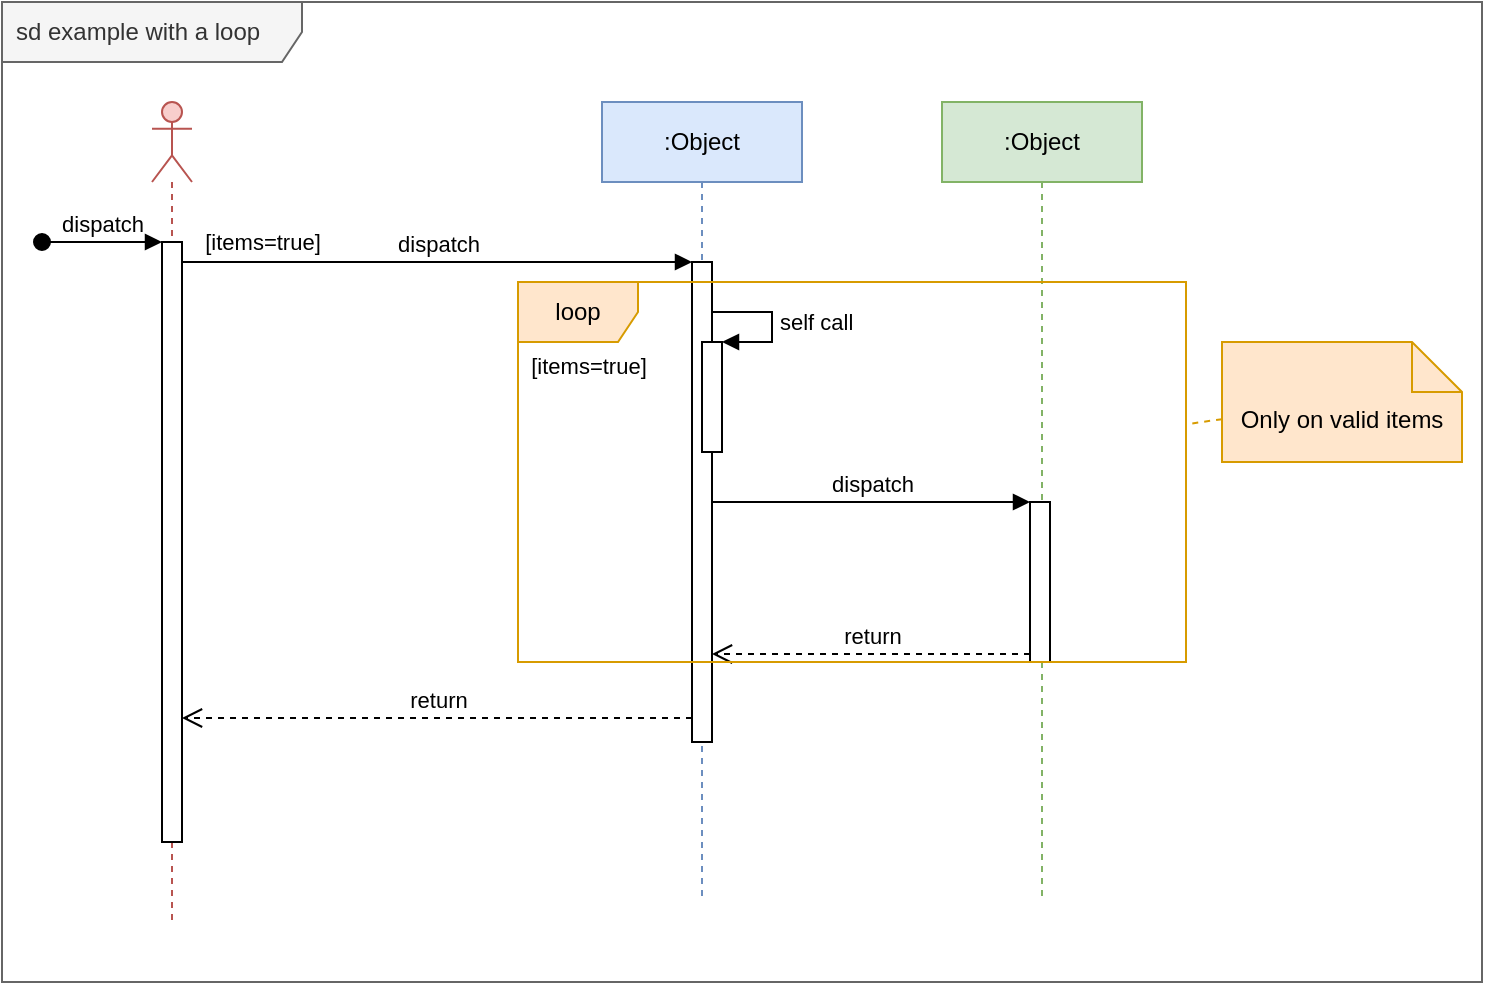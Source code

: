 <mxfile version="16.5.1" type="device"><diagram id="RxPtWwVUg1Im7w8p4vt-" name="Page-1"><mxGraphModel dx="1332" dy="983" grid="1" gridSize="10" guides="1" tooltips="1" connect="1" arrows="1" fold="1" page="1" pageScale="1" pageWidth="1019" pageHeight="1320" math="0" shadow="0"><root><mxCell id="0"/><mxCell id="1" parent="0"/><mxCell id="BglSBzStZ6uadXqXp5NS-1" value="sd example with a loop" style="shape=umlFrame;whiteSpace=wrap;html=1;width=150;height=30;boundedLbl=1;verticalAlign=middle;align=left;spacingLeft=5;fillColor=#f5f5f5;fontColor=#333333;strokeColor=#666666;" parent="1" vertex="1"><mxGeometry x="20" y="30" width="740" height="490" as="geometry"/></mxCell><mxCell id="BglSBzStZ6uadXqXp5NS-2" value=":Object" style="shape=umlLifeline;perimeter=lifelinePerimeter;whiteSpace=wrap;html=1;container=1;collapsible=0;recursiveResize=0;outlineConnect=0;fillColor=#dae8fc;strokeColor=#6c8ebf;" parent="1" vertex="1"><mxGeometry x="320" y="80" width="100" height="400" as="geometry"/></mxCell><mxCell id="BglSBzStZ6uadXqXp5NS-3" value="" style="html=1;points=[];perimeter=orthogonalPerimeter;" parent="BglSBzStZ6uadXqXp5NS-2" vertex="1"><mxGeometry x="45" y="80" width="10" height="240" as="geometry"/></mxCell><mxCell id="BglSBzStZ6uadXqXp5NS-4" value="" style="html=1;points=[];perimeter=orthogonalPerimeter;" parent="BglSBzStZ6uadXqXp5NS-2" vertex="1"><mxGeometry x="50" y="120" width="10" height="55" as="geometry"/></mxCell><mxCell id="BglSBzStZ6uadXqXp5NS-5" value="self call" style="edgeStyle=orthogonalEdgeStyle;html=1;align=left;spacingLeft=2;endArrow=block;rounded=0;entryX=1;entryY=0;" parent="BglSBzStZ6uadXqXp5NS-2" target="BglSBzStZ6uadXqXp5NS-4" edge="1"><mxGeometry relative="1" as="geometry"><mxPoint x="55" y="105" as="sourcePoint"/><Array as="points"><mxPoint x="85" y="105"/></Array></mxGeometry></mxCell><mxCell id="BglSBzStZ6uadXqXp5NS-6" value="" style="shape=umlLifeline;participant=umlActor;perimeter=lifelinePerimeter;whiteSpace=wrap;html=1;container=1;collapsible=0;recursiveResize=0;verticalAlign=top;spacingTop=36;outlineConnect=0;fillColor=#f8cecc;strokeColor=#b85450;" parent="1" vertex="1"><mxGeometry x="95" y="80" width="20" height="410" as="geometry"/></mxCell><mxCell id="BglSBzStZ6uadXqXp5NS-7" value="" style="html=1;points=[];perimeter=orthogonalPerimeter;" parent="BglSBzStZ6uadXqXp5NS-6" vertex="1"><mxGeometry x="5" y="70" width="10" height="300" as="geometry"/></mxCell><mxCell id="BglSBzStZ6uadXqXp5NS-8" value="dispatch" style="html=1;verticalAlign=bottom;startArrow=oval;endArrow=block;startSize=8;rounded=0;" parent="BglSBzStZ6uadXqXp5NS-6" target="BglSBzStZ6uadXqXp5NS-7" edge="1"><mxGeometry relative="1" as="geometry"><mxPoint x="-55" y="70" as="sourcePoint"/></mxGeometry></mxCell><mxCell id="BglSBzStZ6uadXqXp5NS-9" value="dispatch" style="html=1;verticalAlign=bottom;endArrow=block;entryX=0;entryY=0;rounded=0;" parent="1" source="BglSBzStZ6uadXqXp5NS-7" target="BglSBzStZ6uadXqXp5NS-3" edge="1"><mxGeometry relative="1" as="geometry"><mxPoint x="200" y="160" as="sourcePoint"/></mxGeometry></mxCell><mxCell id="BglSBzStZ6uadXqXp5NS-10" value="[items=true]" style="edgeLabel;html=1;align=center;verticalAlign=middle;resizable=0;points=[];" parent="BglSBzStZ6uadXqXp5NS-9" vertex="1" connectable="0"><mxGeometry x="-0.859" y="2" relative="1" as="geometry"><mxPoint x="22" y="-8" as="offset"/></mxGeometry></mxCell><mxCell id="BglSBzStZ6uadXqXp5NS-11" value="return" style="html=1;verticalAlign=bottom;endArrow=open;dashed=1;endSize=8;exitX=0;exitY=0.95;rounded=0;" parent="1" source="BglSBzStZ6uadXqXp5NS-3" target="BglSBzStZ6uadXqXp5NS-7" edge="1"><mxGeometry relative="1" as="geometry"><mxPoint x="200" y="236" as="targetPoint"/></mxGeometry></mxCell><mxCell id="BglSBzStZ6uadXqXp5NS-12" value=":Object" style="shape=umlLifeline;perimeter=lifelinePerimeter;whiteSpace=wrap;html=1;container=1;collapsible=0;recursiveResize=0;outlineConnect=0;fillColor=#d5e8d4;strokeColor=#82b366;" parent="1" vertex="1"><mxGeometry x="490" y="80" width="100" height="400" as="geometry"/></mxCell><mxCell id="BglSBzStZ6uadXqXp5NS-13" value="" style="html=1;points=[];perimeter=orthogonalPerimeter;" parent="BglSBzStZ6uadXqXp5NS-12" vertex="1"><mxGeometry x="44" y="200" width="10" height="80" as="geometry"/></mxCell><mxCell id="BglSBzStZ6uadXqXp5NS-14" value="dispatch" style="html=1;verticalAlign=bottom;endArrow=block;entryX=0;entryY=0;rounded=0;" parent="1" source="BglSBzStZ6uadXqXp5NS-3" target="BglSBzStZ6uadXqXp5NS-13" edge="1"><mxGeometry relative="1" as="geometry"><mxPoint x="374" y="280" as="sourcePoint"/></mxGeometry></mxCell><mxCell id="BglSBzStZ6uadXqXp5NS-15" value="return" style="html=1;verticalAlign=bottom;endArrow=open;dashed=1;endSize=8;exitX=0;exitY=0.95;rounded=0;" parent="1" source="BglSBzStZ6uadXqXp5NS-13" target="BglSBzStZ6uadXqXp5NS-3" edge="1"><mxGeometry relative="1" as="geometry"><mxPoint x="680" y="430" as="targetPoint"/></mxGeometry></mxCell><mxCell id="BglSBzStZ6uadXqXp5NS-16" value="" style="group" parent="1" vertex="1" connectable="0"><mxGeometry x="278" y="170" width="334" height="190" as="geometry"/></mxCell><mxCell id="BglSBzStZ6uadXqXp5NS-17" value="loop" style="shape=umlFrame;whiteSpace=wrap;html=1;fillColor=#ffe6cc;strokeColor=#d79b00;" parent="BglSBzStZ6uadXqXp5NS-16" vertex="1"><mxGeometry width="334" height="190" as="geometry"/></mxCell><mxCell id="BglSBzStZ6uadXqXp5NS-18" value="&lt;span style=&quot;font-size: 11px; background-color: rgb(255, 255, 255);&quot;&gt;[items=true]&lt;/span&gt;" style="text;html=1;align=center;verticalAlign=middle;resizable=0;points=[];autosize=1;strokeColor=none;fillColor=none;" parent="BglSBzStZ6uadXqXp5NS-16" vertex="1"><mxGeometry y="32" width="70" height="20" as="geometry"/></mxCell><mxCell id="BglSBzStZ6uadXqXp5NS-19" style="rounded=0;orthogonalLoop=1;jettySize=auto;html=1;endArrow=none;endFill=0;dashed=1;fillColor=#ffe6cc;strokeColor=#d79b00;" parent="1" source="BglSBzStZ6uadXqXp5NS-20" target="BglSBzStZ6uadXqXp5NS-17" edge="1"><mxGeometry relative="1" as="geometry"/></mxCell><mxCell id="BglSBzStZ6uadXqXp5NS-20" value="Only on valid items" style="shape=note2;boundedLbl=1;whiteSpace=wrap;html=1;size=25;verticalAlign=top;align=center;fillColor=#ffe6cc;strokeColor=#d79b00;" parent="1" vertex="1"><mxGeometry x="630" y="200" width="120" height="60" as="geometry"/></mxCell></root></mxGraphModel></diagram></mxfile>